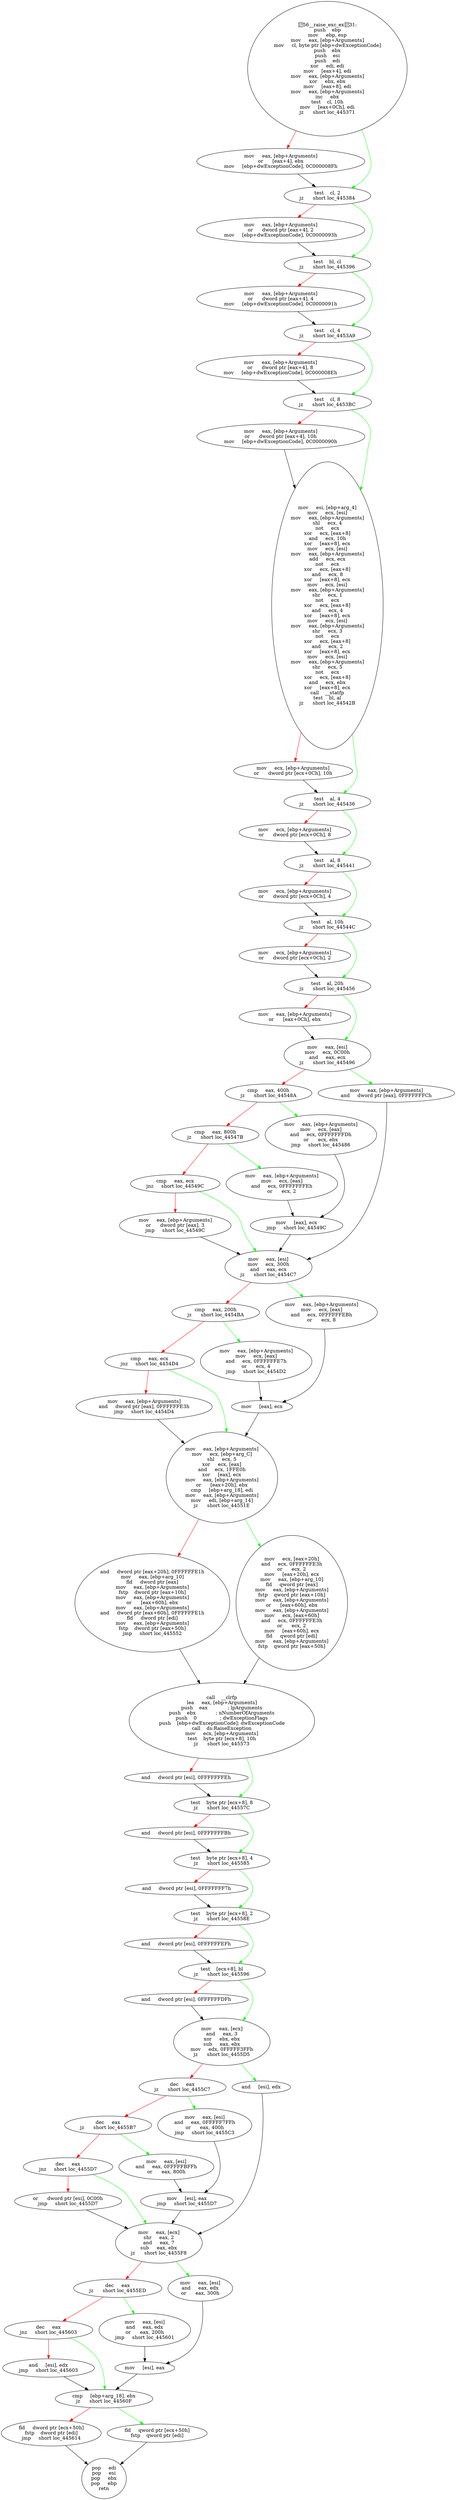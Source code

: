 digraph G{
Node0 [label = "56__raise_exc_ex31:
push    ebp
mov     ebp, esp
mov     eax, [ebp+Arguments]
mov     cl, byte ptr [ebp+dwExceptionCode]
push    ebx
push    esi
push    edi
xor     edi, edi
mov     [eax+4], edi
mov     eax, [ebp+Arguments]
xor     ebx, ebx
mov     [eax+8], edi
mov     eax, [ebp+Arguments]
inc     ebx
test    cl, 10h
mov     [eax+0Ch], edi
jz      short loc_445371"]
Node1 [label = "mov     eax, [ebp+Arguments]
or      [eax+4], ebx
mov     [ebp+dwExceptionCode], 0C000008Fh"]
Node2 [label = "test    cl, 2
jz      short loc_445384"]
Node3 [label = "mov     eax, [ebp+Arguments]
or      dword ptr [eax+4], 2
mov     [ebp+dwExceptionCode], 0C0000093h"]
Node4 [label = "test    bl, cl
jz      short loc_445396"]
Node5 [label = "mov     eax, [ebp+Arguments]
or      dword ptr [eax+4], 4
mov     [ebp+dwExceptionCode], 0C0000091h"]
Node6 [label = "test    cl, 4
jz      short loc_4453A9"]
Node7 [label = "mov     eax, [ebp+Arguments]
or      dword ptr [eax+4], 8
mov     [ebp+dwExceptionCode], 0C000008Eh"]
Node8 [label = "test    cl, 8
jz      short loc_4453BC"]
Node9 [label = "mov     eax, [ebp+Arguments]
or      dword ptr [eax+4], 10h
mov     [ebp+dwExceptionCode], 0C0000090h"]
Node10 [label = "mov     esi, [ebp+arg_4]
mov     ecx, [esi]
mov     eax, [ebp+Arguments]
shl     ecx, 4
not     ecx
xor     ecx, [eax+8]
and     ecx, 10h
xor     [eax+8], ecx
mov     ecx, [esi]
mov     eax, [ebp+Arguments]
add     ecx, ecx
not     ecx
xor     ecx, [eax+8]
and     ecx, 8
xor     [eax+8], ecx
mov     ecx, [esi]
mov     eax, [ebp+Arguments]
shr     ecx, 1
not     ecx
xor     ecx, [eax+8]
and     ecx, 4
xor     [eax+8], ecx
mov     ecx, [esi]
mov     eax, [ebp+Arguments]
shr     ecx, 3
not     ecx
xor     ecx, [eax+8]
and     ecx, 2
xor     [eax+8], ecx
mov     ecx, [esi]
mov     eax, [ebp+Arguments]
shr     ecx, 5
not     ecx
xor     ecx, [eax+8]
and     ecx, ebx
xor     [eax+8], ecx
call    __statfp
test    bl, al
jz      short loc_44542B"]
Node11 [label = "mov     ecx, [ebp+Arguments]
or      dword ptr [ecx+0Ch], 10h"]
Node12 [label = "test    al, 4
jz      short loc_445436"]
Node13 [label = "mov     ecx, [ebp+Arguments]
or      dword ptr [ecx+0Ch], 8"]
Node14 [label = "test    al, 8
jz      short loc_445441"]
Node15 [label = "mov     ecx, [ebp+Arguments]
or      dword ptr [ecx+0Ch], 4"]
Node16 [label = "test    al, 10h
jz      short loc_44544C"]
Node17 [label = "mov     ecx, [ebp+Arguments]
or      dword ptr [ecx+0Ch], 2"]
Node18 [label = "test    al, 20h
jz      short loc_445456"]
Node19 [label = "mov     eax, [ebp+Arguments]
or      [eax+0Ch], ebx"]
Node20 [label = "mov     eax, [esi]
mov     ecx, 0C00h
and     eax, ecx
jz      short loc_445496"]
Node21 [label = "cmp     eax, 400h
jz      short loc_44548A"]
Node22 [label = "cmp     eax, 800h
jz      short loc_44547B"]
Node23 [label = "cmp     eax, ecx
jnz     short loc_44549C"]
Node24 [label = "mov     eax, [ebp+Arguments]
or      dword ptr [eax], 3
jmp     short loc_44549C"]
Node25 [label = "mov     eax, [ebp+Arguments]
mov     ecx, [eax]
and     ecx, 0FFFFFFFEh
or      ecx, 2"]
Node26 [label = "mov     [eax], ecx
jmp     short loc_44549C"]
Node27 [label = "mov     eax, [ebp+Arguments]
mov     ecx, [eax]
and     ecx, 0FFFFFFFDh
or      ecx, ebx
jmp     short loc_445486"]
Node28 [label = "mov     eax, [ebp+Arguments]
and     dword ptr [eax], 0FFFFFFFCh"]
Node29 [label = "mov     eax, [esi]
mov     ecx, 300h
and     eax, ecx
jz      short loc_4454C7"]
Node30 [label = "cmp     eax, 200h
jz      short loc_4454BA"]
Node31 [label = "cmp     eax, ecx
jnz     short loc_4454D4"]
Node32 [label = "mov     eax, [ebp+Arguments]
and     dword ptr [eax], 0FFFFFFE3h
jmp     short loc_4454D4"]
Node33 [label = "mov     eax, [ebp+Arguments]
mov     ecx, [eax]
and     ecx, 0FFFFFFE7h
or      ecx, 4
jmp     short loc_4454D2"]
Node34 [label = "mov     eax, [ebp+Arguments]
mov     ecx, [eax]
and     ecx, 0FFFFFFEBh
or      ecx, 8"]
Node35 [label = "mov     [eax], ecx"]
Node36 [label = "mov     eax, [ebp+Arguments]
mov     ecx, [ebp+arg_C]
shl     ecx, 5
xor     ecx, [eax]
and     ecx, 1FFE0h
xor     [eax], ecx
mov     eax, [ebp+Arguments]
or      [eax+20h], ebx
cmp     [ebp+arg_18], edi
mov     eax, [ebp+Arguments]
mov     edi, [ebp+arg_14]
jz      short loc_44551E"]
Node37 [label = "and     dword ptr [eax+20h], 0FFFFFFE1h
mov     eax, [ebp+arg_10]
fld     dword ptr [eax]
mov     eax, [ebp+Arguments]
fstp    dword ptr [eax+10h]
mov     eax, [ebp+Arguments]
or      [eax+60h], ebx
mov     eax, [ebp+Arguments]
and     dword ptr [eax+60h], 0FFFFFFE1h
fld     dword ptr [edi]
mov     eax, [ebp+Arguments]
fstp    dword ptr [eax+50h]
jmp     short loc_445552"]
Node38 [label = "mov     ecx, [eax+20h]
and     ecx, 0FFFFFFE3h
or      ecx, 2
mov     [eax+20h], ecx
mov     eax, [ebp+arg_10]
fld     qword ptr [eax]
mov     eax, [ebp+Arguments]
fstp    qword ptr [eax+10h]
mov     eax, [ebp+Arguments]
or      [eax+60h], ebx
mov     eax, [ebp+Arguments]
mov     ecx, [eax+60h]
and     ecx, 0FFFFFFE3h
or      ecx, 2
mov     [eax+60h], ecx
fld     qword ptr [edi]
mov     eax, [ebp+Arguments]
fstp    qword ptr [eax+50h]"]
Node39 [label = "call    __clrfp
lea     eax, [ebp+Arguments]
push    eax             ; lpArguments
push    ebx             ; nNumberOfArguments
push    0               ; dwExceptionFlags
push    [ebp+dwExceptionCode]; dwExceptionCode
call    ds:RaiseException
mov     ecx, [ebp+Arguments]
test    byte ptr [ecx+8], 10h
jz      short loc_445573"]
Node40 [label = "and     dword ptr [esi], 0FFFFFFFEh"]
Node41 [label = "test    byte ptr [ecx+8], 8
jz      short loc_44557C"]
Node42 [label = "and     dword ptr [esi], 0FFFFFFFBh"]
Node43 [label = "test    byte ptr [ecx+8], 4
jz      short loc_445585"]
Node44 [label = "and     dword ptr [esi], 0FFFFFFF7h"]
Node45 [label = "test    byte ptr [ecx+8], 2
jz      short loc_44558E"]
Node46 [label = "and     dword ptr [esi], 0FFFFFFEFh"]
Node47 [label = "test    [ecx+8], bl
jz      short loc_445596"]
Node48 [label = "and     dword ptr [esi], 0FFFFFFDFh"]
Node49 [label = "mov     eax, [ecx]
and     eax, 3
xor     ebx, ebx
sub     eax, ebx
mov     edx, 0FFFFF3FFh
jz      short loc_4455D5"]
Node50 [label = "dec     eax
jz      short loc_4455C7"]
Node51 [label = "dec     eax
jz      short loc_4455B7"]
Node52 [label = "dec     eax
jnz     short loc_4455D7"]
Node53 [label = "or      dword ptr [esi], 0C00h
jmp     short loc_4455D7"]
Node54 [label = "mov     eax, [esi]
and     eax, 0FFFFFBFFh
or      eax, 800h"]
Node55 [label = "mov     [esi], eax
jmp     short loc_4455D7"]
Node56 [label = "mov     eax, [esi]
and     eax, 0FFFFF7FFh
or      eax, 400h
jmp     short loc_4455C3"]
Node57 [label = "and     [esi], edx"]
Node58 [label = "mov     eax, [ecx]
shr     eax, 2
and     eax, 7
sub     eax, ebx
jz      short loc_4455F8"]
Node59 [label = "dec     eax
jz      short loc_4455ED"]
Node60 [label = "dec     eax
jnz     short loc_445603"]
Node61 [label = "and     [esi], edx
jmp     short loc_445603"]
Node62 [label = "mov     eax, [esi]
and     eax, edx
or      eax, 200h
jmp     short loc_445601"]
Node63 [label = "mov     eax, [esi]
and     eax, edx
or      eax, 300h"]
Node64 [label = "mov     [esi], eax"]
Node65 [label = "cmp     [ebp+arg_18], ebx
jz      short loc_44560F"]
Node66 [label = "fld     dword ptr [ecx+50h]
fstp    dword ptr [edi]
jmp     short loc_445614"]
Node67 [label = "fld     qword ptr [ecx+50h]
fstp    qword ptr [edi]"]
Node68 [label = "pop     edi
pop     esi
pop     ebx
pop     ebp
retn"]
Node0 -> Node1 [color = "red"]
Node0 -> Node2 [color = "green"]
Node1 -> Node2 [color = "black"]
Node2 -> Node3 [color = "red"]
Node2 -> Node4 [color = "green"]
Node3 -> Node4 [color = "black"]
Node4 -> Node5 [color = "red"]
Node4 -> Node6 [color = "green"]
Node5 -> Node6 [color = "black"]
Node6 -> Node7 [color = "red"]
Node6 -> Node8 [color = "green"]
Node7 -> Node8 [color = "black"]
Node8 -> Node9 [color = "red"]
Node8 -> Node10 [color = "green"]
Node9 -> Node10 [color = "black"]
Node10 -> Node11 [color = "red"]
Node10 -> Node12 [color = "green"]
Node11 -> Node12 [color = "black"]
Node12 -> Node13 [color = "red"]
Node12 -> Node14 [color = "green"]
Node13 -> Node14 [color = "black"]
Node14 -> Node15 [color = "red"]
Node14 -> Node16 [color = "green"]
Node15 -> Node16 [color = "black"]
Node16 -> Node17 [color = "red"]
Node16 -> Node18 [color = "green"]
Node17 -> Node18 [color = "black"]
Node18 -> Node19 [color = "red"]
Node18 -> Node20 [color = "green"]
Node19 -> Node20 [color = "black"]
Node20 -> Node21 [color = "red"]
Node20 -> Node28 [color = "green"]
Node21 -> Node22 [color = "red"]
Node21 -> Node27 [color = "green"]
Node22 -> Node23 [color = "red"]
Node22 -> Node25 [color = "green"]
Node23 -> Node24 [color = "red"]
Node23 -> Node29 [color = "green"]
Node24 -> Node29 [color = "black"]
Node25 -> Node26 [color = "black"]
Node26 -> Node29 [color = "black"]
Node27 -> Node26 [color = "black"]
Node28 -> Node29 [color = "black"]
Node29 -> Node30 [color = "red"]
Node29 -> Node34 [color = "green"]
Node30 -> Node31 [color = "red"]
Node30 -> Node33 [color = "green"]
Node31 -> Node32 [color = "red"]
Node31 -> Node36 [color = "green"]
Node32 -> Node36 [color = "black"]
Node33 -> Node35 [color = "black"]
Node34 -> Node35 [color = "black"]
Node35 -> Node36 [color = "black"]
Node36 -> Node37 [color = "red"]
Node36 -> Node38 [color = "green"]
Node37 -> Node39 [color = "black"]
Node38 -> Node39 [color = "black"]
Node39 -> Node40 [color = "red"]
Node39 -> Node41 [color = "green"]
Node40 -> Node41 [color = "black"]
Node41 -> Node42 [color = "red"]
Node41 -> Node43 [color = "green"]
Node42 -> Node43 [color = "black"]
Node43 -> Node44 [color = "red"]
Node43 -> Node45 [color = "green"]
Node44 -> Node45 [color = "black"]
Node45 -> Node46 [color = "red"]
Node45 -> Node47 [color = "green"]
Node46 -> Node47 [color = "black"]
Node47 -> Node48 [color = "red"]
Node47 -> Node49 [color = "green"]
Node48 -> Node49 [color = "black"]
Node49 -> Node50 [color = "red"]
Node49 -> Node57 [color = "green"]
Node50 -> Node51 [color = "red"]
Node50 -> Node56 [color = "green"]
Node51 -> Node52 [color = "red"]
Node51 -> Node54 [color = "green"]
Node52 -> Node53 [color = "red"]
Node52 -> Node58 [color = "green"]
Node53 -> Node58 [color = "black"]
Node54 -> Node55 [color = "black"]
Node55 -> Node58 [color = "black"]
Node56 -> Node55 [color = "black"]
Node57 -> Node58 [color = "black"]
Node58 -> Node59 [color = "red"]
Node58 -> Node63 [color = "green"]
Node59 -> Node60 [color = "red"]
Node59 -> Node62 [color = "green"]
Node60 -> Node61 [color = "red"]
Node60 -> Node65 [color = "green"]
Node61 -> Node65 [color = "black"]
Node62 -> Node64 [color = "black"]
Node63 -> Node64 [color = "black"]
Node64 -> Node65 [color = "black"]
Node65 -> Node66 [color = "red"]
Node65 -> Node67 [color = "green"]
Node66 -> Node68 [color = "black"]
Node67 -> Node68 [color = "black"]
}